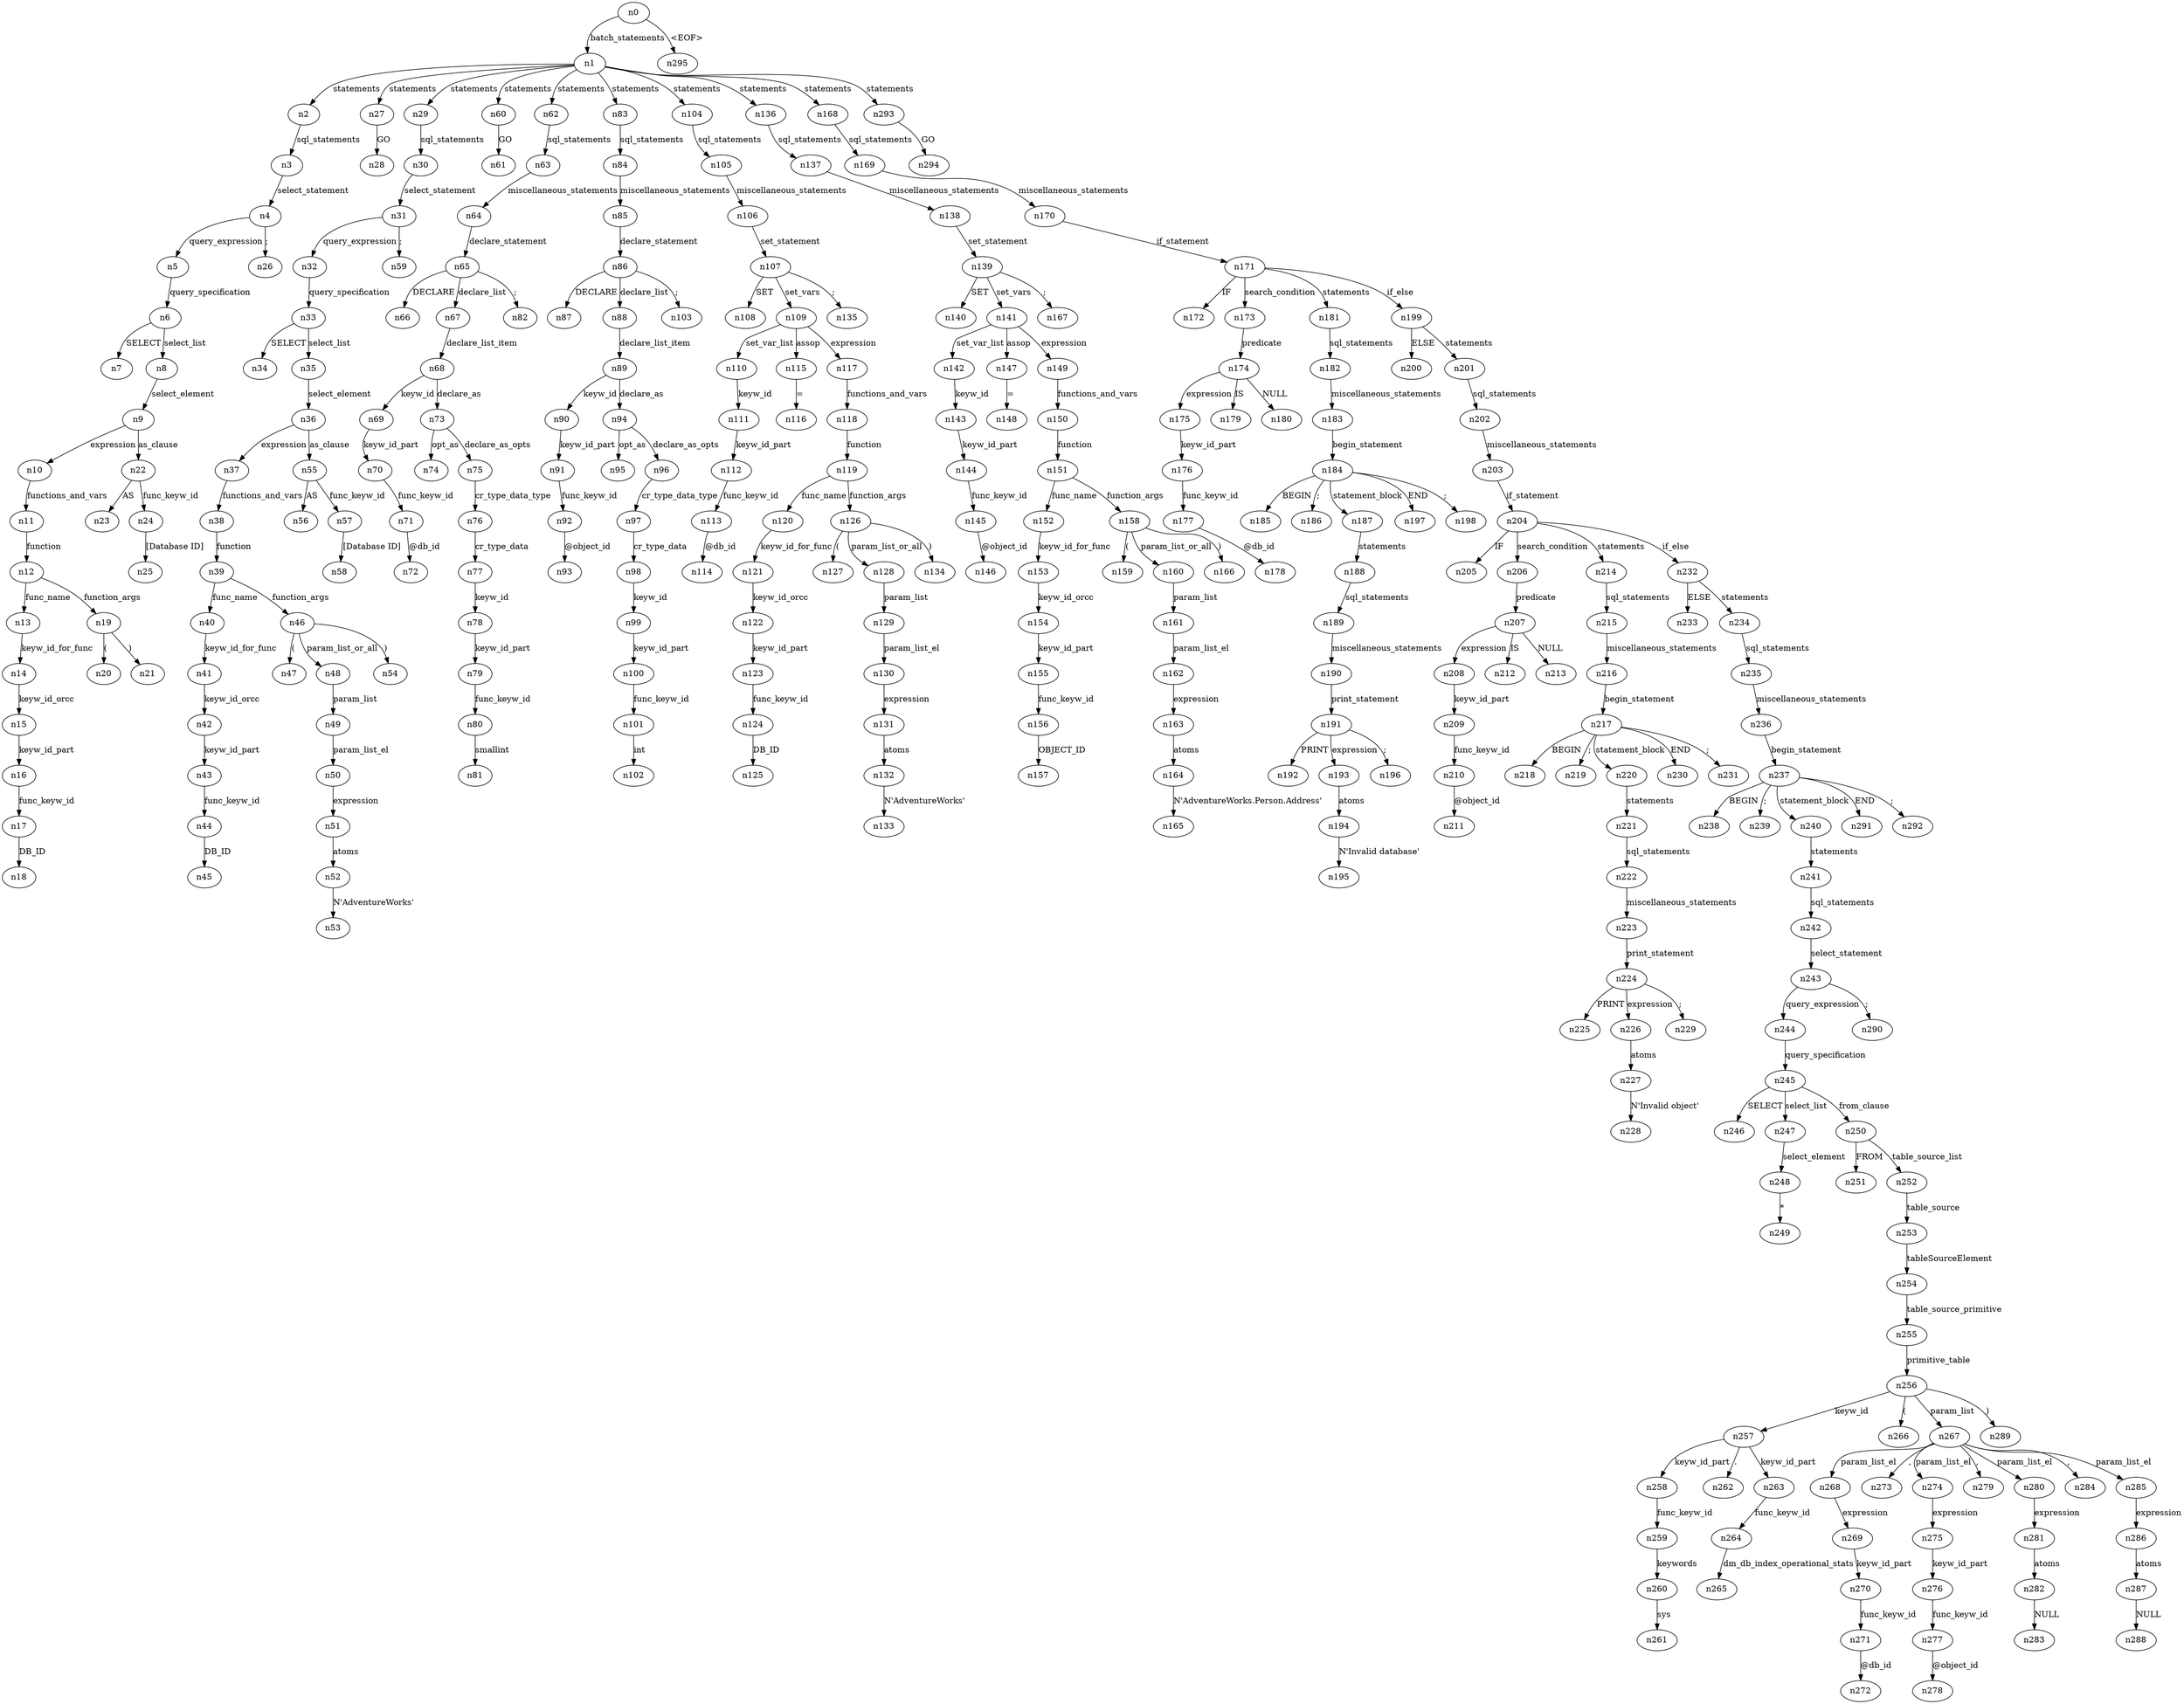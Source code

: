 digraph ParseTree {
  n0 -> n1 [label="batch_statements"];
  n1 -> n2 [label="statements"];
  n2 -> n3 [label="sql_statements"];
  n3 -> n4 [label="select_statement"];
  n4 -> n5 [label="query_expression"];
  n5 -> n6 [label="query_specification"];
  n6 -> n7 [label="SELECT"];
  n6 -> n8 [label="select_list"];
  n8 -> n9 [label="select_element"];
  n9 -> n10 [label="expression"];
  n10 -> n11 [label="functions_and_vars"];
  n11 -> n12 [label="function"];
  n12 -> n13 [label="func_name"];
  n13 -> n14 [label="keyw_id_for_func"];
  n14 -> n15 [label="keyw_id_orcc"];
  n15 -> n16 [label="keyw_id_part"];
  n16 -> n17 [label="func_keyw_id"];
  n17 -> n18 [label="DB_ID"];
  n12 -> n19 [label="function_args"];
  n19 -> n20 [label="("];
  n19 -> n21 [label=")"];
  n9 -> n22 [label="as_clause"];
  n22 -> n23 [label="AS"];
  n22 -> n24 [label="func_keyw_id"];
  n24 -> n25 [label="[Database ID]"];
  n4 -> n26 [label=";"];
  n1 -> n27 [label="statements"];
  n27 -> n28 [label="GO"];
  n1 -> n29 [label="statements"];
  n29 -> n30 [label="sql_statements"];
  n30 -> n31 [label="select_statement"];
  n31 -> n32 [label="query_expression"];
  n32 -> n33 [label="query_specification"];
  n33 -> n34 [label="SELECT"];
  n33 -> n35 [label="select_list"];
  n35 -> n36 [label="select_element"];
  n36 -> n37 [label="expression"];
  n37 -> n38 [label="functions_and_vars"];
  n38 -> n39 [label="function"];
  n39 -> n40 [label="func_name"];
  n40 -> n41 [label="keyw_id_for_func"];
  n41 -> n42 [label="keyw_id_orcc"];
  n42 -> n43 [label="keyw_id_part"];
  n43 -> n44 [label="func_keyw_id"];
  n44 -> n45 [label="DB_ID"];
  n39 -> n46 [label="function_args"];
  n46 -> n47 [label="("];
  n46 -> n48 [label="param_list_or_all"];
  n48 -> n49 [label="param_list"];
  n49 -> n50 [label="param_list_el"];
  n50 -> n51 [label="expression"];
  n51 -> n52 [label="atoms"];
  n52 -> n53 [label="N'AdventureWorks'"];
  n46 -> n54 [label=")"];
  n36 -> n55 [label="as_clause"];
  n55 -> n56 [label="AS"];
  n55 -> n57 [label="func_keyw_id"];
  n57 -> n58 [label="[Database ID]"];
  n31 -> n59 [label=";"];
  n1 -> n60 [label="statements"];
  n60 -> n61 [label="GO"];
  n1 -> n62 [label="statements"];
  n62 -> n63 [label="sql_statements"];
  n63 -> n64 [label="miscellaneous_statements"];
  n64 -> n65 [label="declare_statement"];
  n65 -> n66 [label="DECLARE"];
  n65 -> n67 [label="declare_list"];
  n67 -> n68 [label="declare_list_item"];
  n68 -> n69 [label="keyw_id"];
  n69 -> n70 [label="keyw_id_part"];
  n70 -> n71 [label="func_keyw_id"];
  n71 -> n72 [label="@db_id"];
  n68 -> n73 [label="declare_as"];
  n73 -> n74 [label="opt_as"];
  n73 -> n75 [label="declare_as_opts"];
  n75 -> n76 [label="cr_type_data_type"];
  n76 -> n77 [label="cr_type_data"];
  n77 -> n78 [label="keyw_id"];
  n78 -> n79 [label="keyw_id_part"];
  n79 -> n80 [label="func_keyw_id"];
  n80 -> n81 [label="smallint"];
  n65 -> n82 [label=";"];
  n1 -> n83 [label="statements"];
  n83 -> n84 [label="sql_statements"];
  n84 -> n85 [label="miscellaneous_statements"];
  n85 -> n86 [label="declare_statement"];
  n86 -> n87 [label="DECLARE"];
  n86 -> n88 [label="declare_list"];
  n88 -> n89 [label="declare_list_item"];
  n89 -> n90 [label="keyw_id"];
  n90 -> n91 [label="keyw_id_part"];
  n91 -> n92 [label="func_keyw_id"];
  n92 -> n93 [label="@object_id"];
  n89 -> n94 [label="declare_as"];
  n94 -> n95 [label="opt_as"];
  n94 -> n96 [label="declare_as_opts"];
  n96 -> n97 [label="cr_type_data_type"];
  n97 -> n98 [label="cr_type_data"];
  n98 -> n99 [label="keyw_id"];
  n99 -> n100 [label="keyw_id_part"];
  n100 -> n101 [label="func_keyw_id"];
  n101 -> n102 [label="int"];
  n86 -> n103 [label=";"];
  n1 -> n104 [label="statements"];
  n104 -> n105 [label="sql_statements"];
  n105 -> n106 [label="miscellaneous_statements"];
  n106 -> n107 [label="set_statement"];
  n107 -> n108 [label="SET"];
  n107 -> n109 [label="set_vars"];
  n109 -> n110 [label="set_var_list"];
  n110 -> n111 [label="keyw_id"];
  n111 -> n112 [label="keyw_id_part"];
  n112 -> n113 [label="func_keyw_id"];
  n113 -> n114 [label="@db_id"];
  n109 -> n115 [label="assop"];
  n115 -> n116 [label="="];
  n109 -> n117 [label="expression"];
  n117 -> n118 [label="functions_and_vars"];
  n118 -> n119 [label="function"];
  n119 -> n120 [label="func_name"];
  n120 -> n121 [label="keyw_id_for_func"];
  n121 -> n122 [label="keyw_id_orcc"];
  n122 -> n123 [label="keyw_id_part"];
  n123 -> n124 [label="func_keyw_id"];
  n124 -> n125 [label="DB_ID"];
  n119 -> n126 [label="function_args"];
  n126 -> n127 [label="("];
  n126 -> n128 [label="param_list_or_all"];
  n128 -> n129 [label="param_list"];
  n129 -> n130 [label="param_list_el"];
  n130 -> n131 [label="expression"];
  n131 -> n132 [label="atoms"];
  n132 -> n133 [label="N'AdventureWorks'"];
  n126 -> n134 [label=")"];
  n107 -> n135 [label=";"];
  n1 -> n136 [label="statements"];
  n136 -> n137 [label="sql_statements"];
  n137 -> n138 [label="miscellaneous_statements"];
  n138 -> n139 [label="set_statement"];
  n139 -> n140 [label="SET"];
  n139 -> n141 [label="set_vars"];
  n141 -> n142 [label="set_var_list"];
  n142 -> n143 [label="keyw_id"];
  n143 -> n144 [label="keyw_id_part"];
  n144 -> n145 [label="func_keyw_id"];
  n145 -> n146 [label="@object_id"];
  n141 -> n147 [label="assop"];
  n147 -> n148 [label="="];
  n141 -> n149 [label="expression"];
  n149 -> n150 [label="functions_and_vars"];
  n150 -> n151 [label="function"];
  n151 -> n152 [label="func_name"];
  n152 -> n153 [label="keyw_id_for_func"];
  n153 -> n154 [label="keyw_id_orcc"];
  n154 -> n155 [label="keyw_id_part"];
  n155 -> n156 [label="func_keyw_id"];
  n156 -> n157 [label="OBJECT_ID"];
  n151 -> n158 [label="function_args"];
  n158 -> n159 [label="("];
  n158 -> n160 [label="param_list_or_all"];
  n160 -> n161 [label="param_list"];
  n161 -> n162 [label="param_list_el"];
  n162 -> n163 [label="expression"];
  n163 -> n164 [label="atoms"];
  n164 -> n165 [label="N'AdventureWorks.Person.Address'"];
  n158 -> n166 [label=")"];
  n139 -> n167 [label=";"];
  n1 -> n168 [label="statements"];
  n168 -> n169 [label="sql_statements"];
  n169 -> n170 [label="miscellaneous_statements"];
  n170 -> n171 [label="if_statement"];
  n171 -> n172 [label="IF"];
  n171 -> n173 [label="search_condition"];
  n173 -> n174 [label="predicate"];
  n174 -> n175 [label="expression"];
  n175 -> n176 [label="keyw_id_part"];
  n176 -> n177 [label="func_keyw_id"];
  n177 -> n178 [label="@db_id"];
  n174 -> n179 [label="IS"];
  n174 -> n180 [label="NULL"];
  n171 -> n181 [label="statements"];
  n181 -> n182 [label="sql_statements"];
  n182 -> n183 [label="miscellaneous_statements"];
  n183 -> n184 [label="begin_statement"];
  n184 -> n185 [label="BEGIN"];
  n184 -> n186 [label=";"];
  n184 -> n187 [label="statement_block"];
  n187 -> n188 [label="statements"];
  n188 -> n189 [label="sql_statements"];
  n189 -> n190 [label="miscellaneous_statements"];
  n190 -> n191 [label="print_statement"];
  n191 -> n192 [label="PRINT"];
  n191 -> n193 [label="expression"];
  n193 -> n194 [label="atoms"];
  n194 -> n195 [label="N'Invalid database'"];
  n191 -> n196 [label=";"];
  n184 -> n197 [label="END"];
  n184 -> n198 [label=";"];
  n171 -> n199 [label="if_else"];
  n199 -> n200 [label="ELSE"];
  n199 -> n201 [label="statements"];
  n201 -> n202 [label="sql_statements"];
  n202 -> n203 [label="miscellaneous_statements"];
  n203 -> n204 [label="if_statement"];
  n204 -> n205 [label="IF"];
  n204 -> n206 [label="search_condition"];
  n206 -> n207 [label="predicate"];
  n207 -> n208 [label="expression"];
  n208 -> n209 [label="keyw_id_part"];
  n209 -> n210 [label="func_keyw_id"];
  n210 -> n211 [label="@object_id"];
  n207 -> n212 [label="IS"];
  n207 -> n213 [label="NULL"];
  n204 -> n214 [label="statements"];
  n214 -> n215 [label="sql_statements"];
  n215 -> n216 [label="miscellaneous_statements"];
  n216 -> n217 [label="begin_statement"];
  n217 -> n218 [label="BEGIN"];
  n217 -> n219 [label=";"];
  n217 -> n220 [label="statement_block"];
  n220 -> n221 [label="statements"];
  n221 -> n222 [label="sql_statements"];
  n222 -> n223 [label="miscellaneous_statements"];
  n223 -> n224 [label="print_statement"];
  n224 -> n225 [label="PRINT"];
  n224 -> n226 [label="expression"];
  n226 -> n227 [label="atoms"];
  n227 -> n228 [label="N'Invalid object'"];
  n224 -> n229 [label=";"];
  n217 -> n230 [label="END"];
  n217 -> n231 [label=";"];
  n204 -> n232 [label="if_else"];
  n232 -> n233 [label="ELSE"];
  n232 -> n234 [label="statements"];
  n234 -> n235 [label="sql_statements"];
  n235 -> n236 [label="miscellaneous_statements"];
  n236 -> n237 [label="begin_statement"];
  n237 -> n238 [label="BEGIN"];
  n237 -> n239 [label=";"];
  n237 -> n240 [label="statement_block"];
  n240 -> n241 [label="statements"];
  n241 -> n242 [label="sql_statements"];
  n242 -> n243 [label="select_statement"];
  n243 -> n244 [label="query_expression"];
  n244 -> n245 [label="query_specification"];
  n245 -> n246 [label="SELECT"];
  n245 -> n247 [label="select_list"];
  n247 -> n248 [label="select_element"];
  n248 -> n249 [label="*"];
  n245 -> n250 [label="from_clause"];
  n250 -> n251 [label="FROM"];
  n250 -> n252 [label="table_source_list"];
  n252 -> n253 [label="table_source"];
  n253 -> n254 [label="tableSourceElement"];
  n254 -> n255 [label="table_source_primitive"];
  n255 -> n256 [label="primitive_table"];
  n256 -> n257 [label="keyw_id"];
  n257 -> n258 [label="keyw_id_part"];
  n258 -> n259 [label="func_keyw_id"];
  n259 -> n260 [label="keywords"];
  n260 -> n261 [label="sys"];
  n257 -> n262 [label="."];
  n257 -> n263 [label="keyw_id_part"];
  n263 -> n264 [label="func_keyw_id"];
  n264 -> n265 [label="dm_db_index_operational_stats"];
  n256 -> n266 [label="("];
  n256 -> n267 [label="param_list"];
  n267 -> n268 [label="param_list_el"];
  n268 -> n269 [label="expression"];
  n269 -> n270 [label="keyw_id_part"];
  n270 -> n271 [label="func_keyw_id"];
  n271 -> n272 [label="@db_id"];
  n267 -> n273 [label=","];
  n267 -> n274 [label="param_list_el"];
  n274 -> n275 [label="expression"];
  n275 -> n276 [label="keyw_id_part"];
  n276 -> n277 [label="func_keyw_id"];
  n277 -> n278 [label="@object_id"];
  n267 -> n279 [label=","];
  n267 -> n280 [label="param_list_el"];
  n280 -> n281 [label="expression"];
  n281 -> n282 [label="atoms"];
  n282 -> n283 [label="NULL"];
  n267 -> n284 [label=","];
  n267 -> n285 [label="param_list_el"];
  n285 -> n286 [label="expression"];
  n286 -> n287 [label="atoms"];
  n287 -> n288 [label="NULL"];
  n256 -> n289 [label=")"];
  n243 -> n290 [label=";"];
  n237 -> n291 [label="END"];
  n237 -> n292 [label=";"];
  n1 -> n293 [label="statements"];
  n293 -> n294 [label="GO"];
  n0 -> n295 [label="<EOF>"];
}